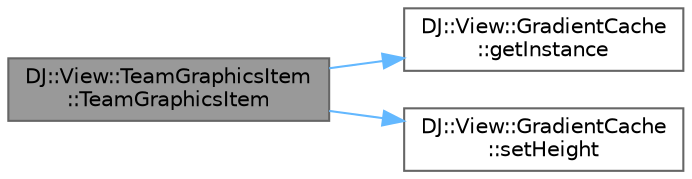 digraph "DJ::View::TeamGraphicsItem::TeamGraphicsItem"
{
 // LATEX_PDF_SIZE
  bgcolor="transparent";
  edge [fontname=Helvetica,fontsize=10,labelfontname=Helvetica,labelfontsize=10];
  node [fontname=Helvetica,fontsize=10,shape=box,height=0.2,width=0.4];
  rankdir="LR";
  Node1 [id="Node000001",label="DJ::View::TeamGraphicsItem\l::TeamGraphicsItem",height=0.2,width=0.4,color="gray40", fillcolor="grey60", style="filled", fontcolor="black",tooltip="Constructs a new team item."];
  Node1 -> Node2 [id="edge1_Node000001_Node000002",color="steelblue1",style="solid",tooltip=" "];
  Node2 [id="Node000002",label="DJ::View::GradientCache\l::getInstance",height=0.2,width=0.4,color="grey40", fillcolor="white", style="filled",URL="$class_d_j_1_1_view_1_1_gradient_cache.html#ab7ef8bda07dba606f39220ba3d0a6ff9",tooltip="Gets the singleton gradient cache."];
  Node1 -> Node3 [id="edge2_Node000001_Node000003",color="steelblue1",style="solid",tooltip=" "];
  Node3 [id="Node000003",label="DJ::View::GradientCache\l::setHeight",height=0.2,width=0.4,color="grey40", fillcolor="white", style="filled",URL="$class_d_j_1_1_view_1_1_gradient_cache.html#ae19b746f2f38674e2fe2642d9ae26f75",tooltip="Sets the height of the problem gradients."];
}
